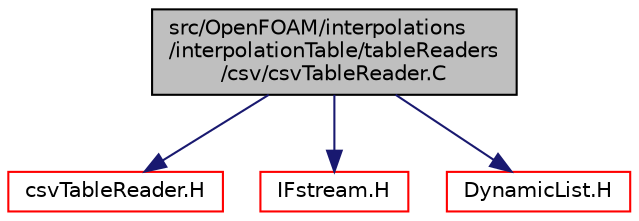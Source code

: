 digraph "src/OpenFOAM/interpolations/interpolationTable/tableReaders/csv/csvTableReader.C"
{
  bgcolor="transparent";
  edge [fontname="Helvetica",fontsize="10",labelfontname="Helvetica",labelfontsize="10"];
  node [fontname="Helvetica",fontsize="10",shape=record];
  Node0 [label="src/OpenFOAM/interpolations\l/interpolationTable/tableReaders\l/csv/csvTableReader.C",height=0.2,width=0.4,color="black", fillcolor="grey75", style="filled", fontcolor="black"];
  Node0 -> Node1 [color="midnightblue",fontsize="10",style="solid",fontname="Helvetica"];
  Node1 [label="csvTableReader.H",height=0.2,width=0.4,color="red",URL="$a11162.html"];
  Node0 -> Node110 [color="midnightblue",fontsize="10",style="solid",fontname="Helvetica"];
  Node110 [label="IFstream.H",height=0.2,width=0.4,color="red",URL="$a09785.html"];
  Node0 -> Node114 [color="midnightblue",fontsize="10",style="solid",fontname="Helvetica"];
  Node114 [label="DynamicList.H",height=0.2,width=0.4,color="red",URL="$a09335.html"];
}
